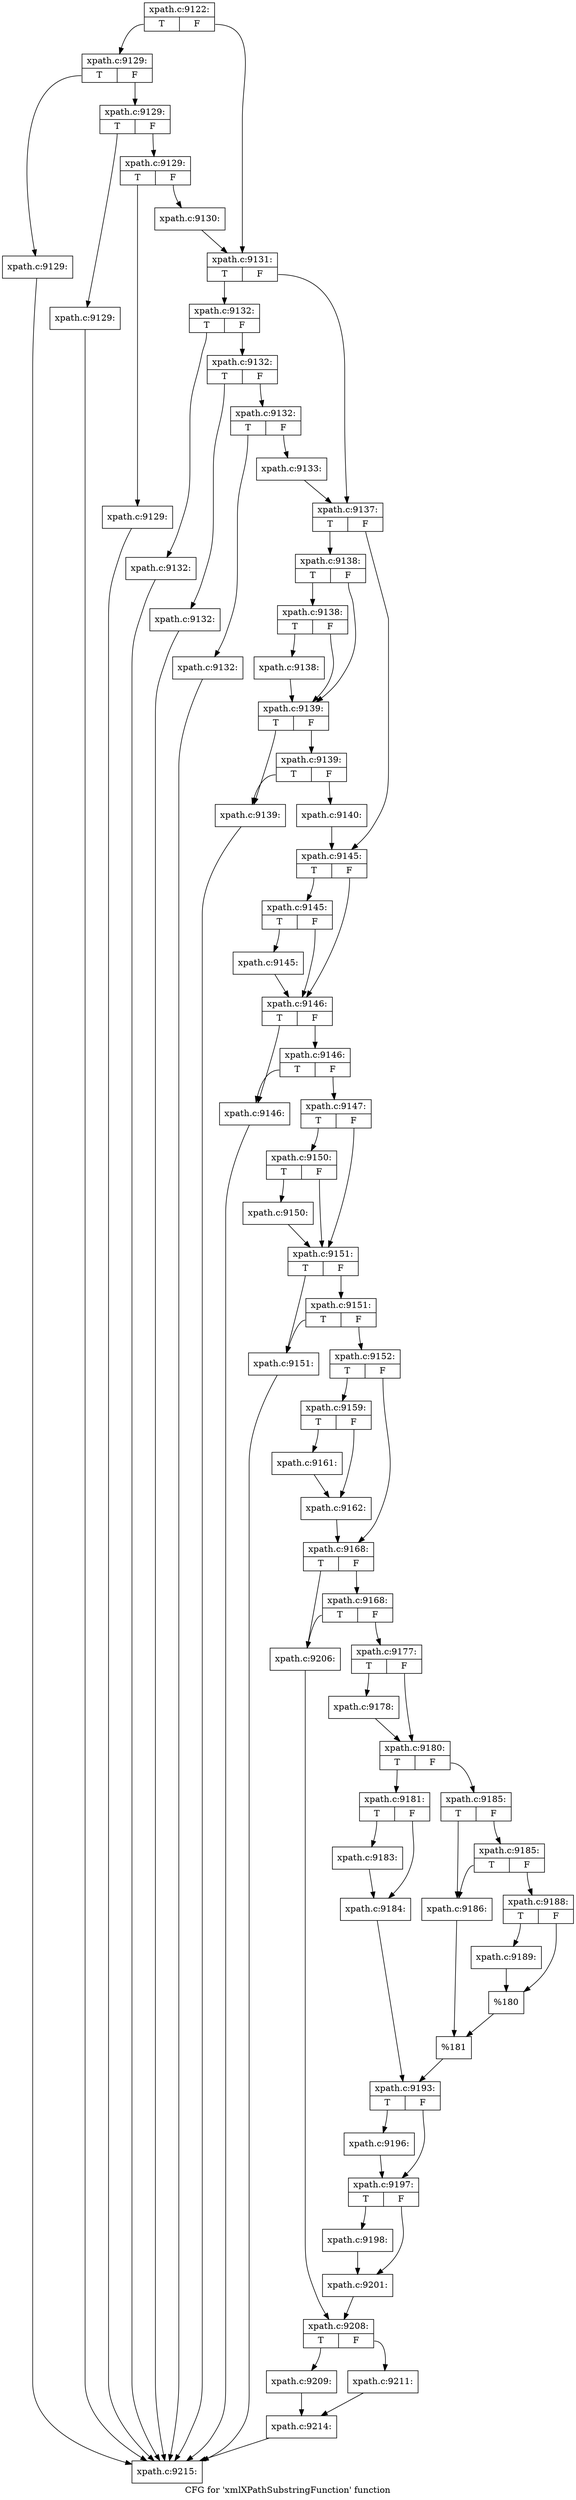 digraph "CFG for 'xmlXPathSubstringFunction' function" {
	label="CFG for 'xmlXPathSubstringFunction' function";

	Node0x4a7f4a0 [shape=record,label="{xpath.c:9122:|{<s0>T|<s1>F}}"];
	Node0x4a7f4a0:s0 -> Node0x4a8a470;
	Node0x4a7f4a0:s1 -> Node0x4a8a4c0;
	Node0x4a8a470 [shape=record,label="{xpath.c:9129:|{<s0>T|<s1>F}}"];
	Node0x4a8a470:s0 -> Node0x4a8a850;
	Node0x4a8a470:s1 -> Node0x4a8a8a0;
	Node0x4a8a850 [shape=record,label="{xpath.c:9129:}"];
	Node0x4a8a850 -> Node0x4a79f90;
	Node0x4a8a8a0 [shape=record,label="{xpath.c:9129:|{<s0>T|<s1>F}}"];
	Node0x4a8a8a0:s0 -> Node0x4a8ab00;
	Node0x4a8a8a0:s1 -> Node0x4a8ab50;
	Node0x4a8ab00 [shape=record,label="{xpath.c:9129:}"];
	Node0x4a8ab00 -> Node0x4a79f90;
	Node0x4a8ab50 [shape=record,label="{xpath.c:9129:|{<s0>T|<s1>F}}"];
	Node0x4a8ab50:s0 -> Node0x4a8af20;
	Node0x4a8ab50:s1 -> Node0x4a8af70;
	Node0x4a8af20 [shape=record,label="{xpath.c:9129:}"];
	Node0x4a8af20 -> Node0x4a79f90;
	Node0x4a8af70 [shape=record,label="{xpath.c:9130:}"];
	Node0x4a8af70 -> Node0x4a8a4c0;
	Node0x4a8a4c0 [shape=record,label="{xpath.c:9131:|{<s0>T|<s1>F}}"];
	Node0x4a8a4c0:s0 -> Node0x4a8b7a0;
	Node0x4a8a4c0:s1 -> Node0x4a8b7f0;
	Node0x4a8b7a0 [shape=record,label="{xpath.c:9132:|{<s0>T|<s1>F}}"];
	Node0x4a8b7a0:s0 -> Node0x4a8bb80;
	Node0x4a8b7a0:s1 -> Node0x4a8bbd0;
	Node0x4a8bb80 [shape=record,label="{xpath.c:9132:}"];
	Node0x4a8bb80 -> Node0x4a79f90;
	Node0x4a8bbd0 [shape=record,label="{xpath.c:9132:|{<s0>T|<s1>F}}"];
	Node0x4a8bbd0:s0 -> Node0x4a8be30;
	Node0x4a8bbd0:s1 -> Node0x4a8be80;
	Node0x4a8be30 [shape=record,label="{xpath.c:9132:}"];
	Node0x4a8be30 -> Node0x4a79f90;
	Node0x4a8be80 [shape=record,label="{xpath.c:9132:|{<s0>T|<s1>F}}"];
	Node0x4a8be80:s0 -> Node0x4a8c250;
	Node0x4a8be80:s1 -> Node0x4a8c2a0;
	Node0x4a8c250 [shape=record,label="{xpath.c:9132:}"];
	Node0x4a8c250 -> Node0x4a79f90;
	Node0x4a8c2a0 [shape=record,label="{xpath.c:9133:}"];
	Node0x4a8c2a0 -> Node0x4a8b7f0;
	Node0x4a8b7f0 [shape=record,label="{xpath.c:9137:|{<s0>T|<s1>F}}"];
	Node0x4a8b7f0:s0 -> Node0x4a8cad0;
	Node0x4a8b7f0:s1 -> Node0x4a8cb20;
	Node0x4a8cad0 [shape=record,label="{xpath.c:9138:|{<s0>T|<s1>F}}"];
	Node0x4a8cad0:s0 -> Node0x4a8cf50;
	Node0x4a8cad0:s1 -> Node0x4a8cf00;
	Node0x4a8cf50 [shape=record,label="{xpath.c:9138:|{<s0>T|<s1>F}}"];
	Node0x4a8cf50:s0 -> Node0x4a8ceb0;
	Node0x4a8cf50:s1 -> Node0x4a8cf00;
	Node0x4a8ceb0 [shape=record,label="{xpath.c:9138:}"];
	Node0x4a8ceb0 -> Node0x4a8cf00;
	Node0x4a8cf00 [shape=record,label="{xpath.c:9139:|{<s0>T|<s1>F}}"];
	Node0x4a8cf00:s0 -> Node0x4a8d720;
	Node0x4a8cf00:s1 -> Node0x4a8d7c0;
	Node0x4a8d7c0 [shape=record,label="{xpath.c:9139:|{<s0>T|<s1>F}}"];
	Node0x4a8d7c0:s0 -> Node0x4a8d720;
	Node0x4a8d7c0:s1 -> Node0x4a8d770;
	Node0x4a8d720 [shape=record,label="{xpath.c:9139:}"];
	Node0x4a8d720 -> Node0x4a79f90;
	Node0x4a8d770 [shape=record,label="{xpath.c:9140:}"];
	Node0x4a8d770 -> Node0x4a8cb20;
	Node0x4a8cb20 [shape=record,label="{xpath.c:9145:|{<s0>T|<s1>F}}"];
	Node0x4a8cb20:s0 -> Node0x4a8e9e0;
	Node0x4a8cb20:s1 -> Node0x4a8e990;
	Node0x4a8e9e0 [shape=record,label="{xpath.c:9145:|{<s0>T|<s1>F}}"];
	Node0x4a8e9e0:s0 -> Node0x4a8e940;
	Node0x4a8e9e0:s1 -> Node0x4a8e990;
	Node0x4a8e940 [shape=record,label="{xpath.c:9145:}"];
	Node0x4a8e940 -> Node0x4a8e990;
	Node0x4a8e990 [shape=record,label="{xpath.c:9146:|{<s0>T|<s1>F}}"];
	Node0x4a8e990:s0 -> Node0x4a8f210;
	Node0x4a8e990:s1 -> Node0x4a8f2b0;
	Node0x4a8f2b0 [shape=record,label="{xpath.c:9146:|{<s0>T|<s1>F}}"];
	Node0x4a8f2b0:s0 -> Node0x4a8f210;
	Node0x4a8f2b0:s1 -> Node0x4a8f260;
	Node0x4a8f210 [shape=record,label="{xpath.c:9146:}"];
	Node0x4a8f210 -> Node0x4a79f90;
	Node0x4a8f260 [shape=record,label="{xpath.c:9147:|{<s0>T|<s1>F}}"];
	Node0x4a8f260:s0 -> Node0x4a903e0;
	Node0x4a8f260:s1 -> Node0x4a90390;
	Node0x4a903e0 [shape=record,label="{xpath.c:9150:|{<s0>T|<s1>F}}"];
	Node0x4a903e0:s0 -> Node0x4a90340;
	Node0x4a903e0:s1 -> Node0x4a90390;
	Node0x4a90340 [shape=record,label="{xpath.c:9150:}"];
	Node0x4a90340 -> Node0x4a90390;
	Node0x4a90390 [shape=record,label="{xpath.c:9151:|{<s0>T|<s1>F}}"];
	Node0x4a90390:s0 -> Node0x4a90c10;
	Node0x4a90390:s1 -> Node0x4a90cb0;
	Node0x4a90cb0 [shape=record,label="{xpath.c:9151:|{<s0>T|<s1>F}}"];
	Node0x4a90cb0:s0 -> Node0x4a90c10;
	Node0x4a90cb0:s1 -> Node0x4a90c60;
	Node0x4a90c10 [shape=record,label="{xpath.c:9151:}"];
	Node0x4a90c10 -> Node0x4a79f90;
	Node0x4a90c60 [shape=record,label="{xpath.c:9152:|{<s0>T|<s1>F}}"];
	Node0x4a90c60:s0 -> Node0x4a91c20;
	Node0x4a90c60:s1 -> Node0x4a91c70;
	Node0x4a91c20 [shape=record,label="{xpath.c:9159:|{<s0>T|<s1>F}}"];
	Node0x4a91c20:s0 -> Node0x4a921d0;
	Node0x4a91c20:s1 -> Node0x4a92220;
	Node0x4a921d0 [shape=record,label="{xpath.c:9161:}"];
	Node0x4a921d0 -> Node0x4a92220;
	Node0x4a92220 [shape=record,label="{xpath.c:9162:}"];
	Node0x4a92220 -> Node0x4a91c70;
	Node0x4a91c70 [shape=record,label="{xpath.c:9168:|{<s0>T|<s1>F}}"];
	Node0x4a91c70:s0 -> Node0x4a92840;
	Node0x4a91c70:s1 -> Node0x4a92890;
	Node0x4a92890 [shape=record,label="{xpath.c:9168:|{<s0>T|<s1>F}}"];
	Node0x4a92890:s0 -> Node0x4a92840;
	Node0x4a92890:s1 -> Node0x4a927a0;
	Node0x4a927a0 [shape=record,label="{xpath.c:9177:|{<s0>T|<s1>F}}"];
	Node0x4a927a0:s0 -> Node0x4a93220;
	Node0x4a927a0:s1 -> Node0x4a93270;
	Node0x4a93220 [shape=record,label="{xpath.c:9178:}"];
	Node0x4a93220 -> Node0x4a93270;
	Node0x4a93270 [shape=record,label="{xpath.c:9180:|{<s0>T|<s1>F}}"];
	Node0x4a93270:s0 -> Node0x4a93a00;
	Node0x4a93270:s1 -> Node0x4a93aa0;
	Node0x4a93a00 [shape=record,label="{xpath.c:9181:|{<s0>T|<s1>F}}"];
	Node0x4a93a00:s0 -> Node0x4a94030;
	Node0x4a93a00:s1 -> Node0x4a94080;
	Node0x4a94030 [shape=record,label="{xpath.c:9183:}"];
	Node0x4a94030 -> Node0x4a94080;
	Node0x4a94080 [shape=record,label="{xpath.c:9184:}"];
	Node0x4a94080 -> Node0x4a93a50;
	Node0x4a93aa0 [shape=record,label="{xpath.c:9185:|{<s0>T|<s1>F}}"];
	Node0x4a93aa0:s0 -> Node0x4a945d0;
	Node0x4a93aa0:s1 -> Node0x4a946c0;
	Node0x4a946c0 [shape=record,label="{xpath.c:9185:|{<s0>T|<s1>F}}"];
	Node0x4a946c0:s0 -> Node0x4a945d0;
	Node0x4a946c0:s1 -> Node0x4a94670;
	Node0x4a945d0 [shape=record,label="{xpath.c:9186:}"];
	Node0x4a945d0 -> Node0x4a94620;
	Node0x4a94670 [shape=record,label="{xpath.c:9188:|{<s0>T|<s1>F}}"];
	Node0x4a94670:s0 -> Node0x4a950b0;
	Node0x4a94670:s1 -> Node0x4a95100;
	Node0x4a950b0 [shape=record,label="{xpath.c:9189:}"];
	Node0x4a950b0 -> Node0x4a95100;
	Node0x4a95100 [shape=record,label="{%180}"];
	Node0x4a95100 -> Node0x4a94620;
	Node0x4a94620 [shape=record,label="{%181}"];
	Node0x4a94620 -> Node0x4a93a50;
	Node0x4a93a50 [shape=record,label="{xpath.c:9193:|{<s0>T|<s1>F}}"];
	Node0x4a93a50:s0 -> Node0x4a95e00;
	Node0x4a93a50:s1 -> Node0x4a95e50;
	Node0x4a95e00 [shape=record,label="{xpath.c:9196:}"];
	Node0x4a95e00 -> Node0x4a95e50;
	Node0x4a95e50 [shape=record,label="{xpath.c:9197:|{<s0>T|<s1>F}}"];
	Node0x4a95e50:s0 -> Node0x4a962e0;
	Node0x4a95e50:s1 -> Node0x4a96330;
	Node0x4a962e0 [shape=record,label="{xpath.c:9198:}"];
	Node0x4a962e0 -> Node0x4a96330;
	Node0x4a96330 [shape=record,label="{xpath.c:9201:}"];
	Node0x4a96330 -> Node0x4a927f0;
	Node0x4a92840 [shape=record,label="{xpath.c:9206:}"];
	Node0x4a92840 -> Node0x4a927f0;
	Node0x4a927f0 [shape=record,label="{xpath.c:9208:|{<s0>T|<s1>F}}"];
	Node0x4a927f0:s0 -> Node0x4a97380;
	Node0x4a927f0:s1 -> Node0x4a97a90;
	Node0x4a97380 [shape=record,label="{xpath.c:9209:}"];
	Node0x4a97380 -> Node0x4a97a40;
	Node0x4a97a90 [shape=record,label="{xpath.c:9211:}"];
	Node0x4a97a90 -> Node0x4a97a40;
	Node0x4a97a40 [shape=record,label="{xpath.c:9214:}"];
	Node0x4a97a40 -> Node0x4a79f90;
	Node0x4a79f90 [shape=record,label="{xpath.c:9215:}"];
}
